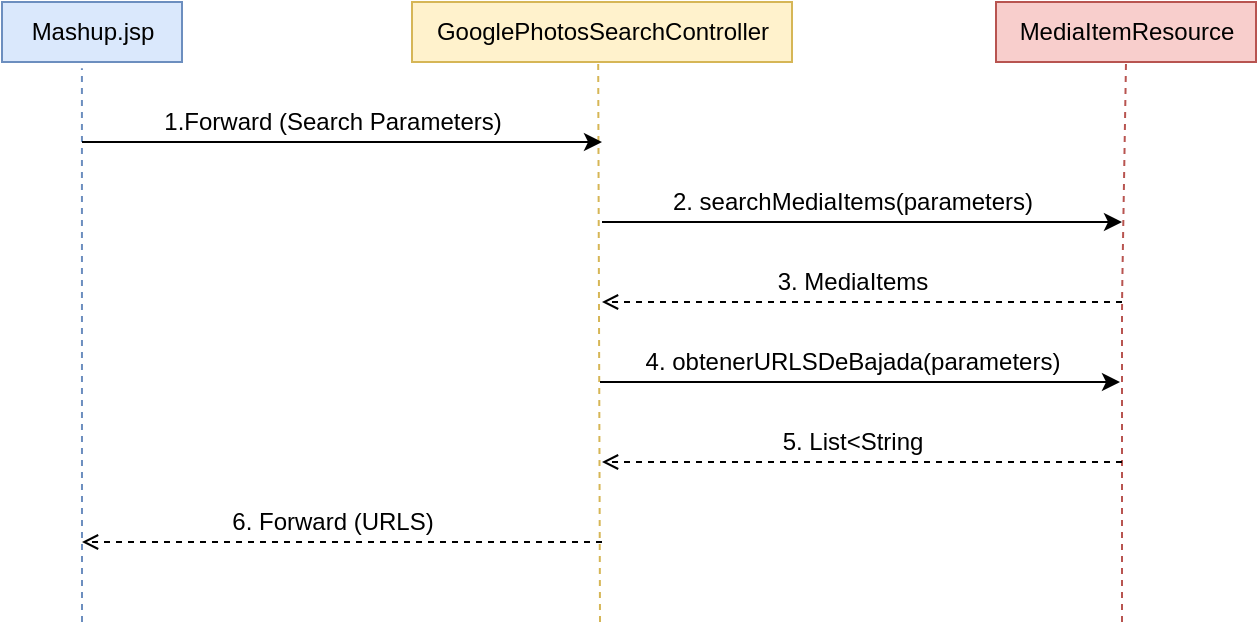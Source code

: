 <mxfile version="13.0.5" type="device"><diagram id="qH1ncW4qxQB80pAKOU6x" name="Page-1"><mxGraphModel dx="868" dy="423" grid="1" gridSize="10" guides="1" tooltips="1" connect="1" arrows="1" fold="1" page="1" pageScale="1" pageWidth="1169" pageHeight="827" math="0" shadow="0"><root><mxCell id="0"/><mxCell id="1" parent="0"/><mxCell id="cnIIfBW7Rt-ctht3rXqw-2" value="Mashup.jsp" style="text;html=1;align=center;verticalAlign=middle;resizable=0;points=[];autosize=1;fillColor=#dae8fc;strokeColor=#6c8ebf;spacing=4;" vertex="1" parent="1"><mxGeometry x="160" y="130" width="90" height="30" as="geometry"/></mxCell><mxCell id="cnIIfBW7Rt-ctht3rXqw-6" value="GooglePhotosSearchController" style="text;html=1;align=center;verticalAlign=middle;resizable=0;points=[];autosize=1;labelBackgroundColor=none;fillColor=#fff2cc;strokeColor=#d6b656;spacing=3;spacingBottom=0;spacingLeft=0;" vertex="1" parent="1"><mxGeometry x="365" y="130" width="190" height="30" as="geometry"/></mxCell><mxCell id="cnIIfBW7Rt-ctht3rXqw-7" value="MediaItemResource" style="text;html=1;align=center;verticalAlign=middle;resizable=0;points=[];autosize=1;fillColor=#f8cecc;strokeColor=#b85450;spacing=3;" vertex="1" parent="1"><mxGeometry x="657" y="130" width="130" height="30" as="geometry"/></mxCell><mxCell id="cnIIfBW7Rt-ctht3rXqw-8" value="" style="endArrow=none;dashed=1;html=1;entryX=0.444;entryY=1.105;entryDx=0;entryDy=0;entryPerimeter=0;fillColor=#dae8fc;strokeColor=#6c8ebf;" edge="1" parent="1" target="cnIIfBW7Rt-ctht3rXqw-2"><mxGeometry width="50" height="50" relative="1" as="geometry"><mxPoint x="200" y="440" as="sourcePoint"/><mxPoint x="480" y="350" as="targetPoint"/></mxGeometry></mxCell><mxCell id="cnIIfBW7Rt-ctht3rXqw-9" value="" style="endArrow=none;dashed=1;html=1;entryX=0.49;entryY=1.01;entryDx=0;entryDy=0;entryPerimeter=0;fillColor=#fff2cc;strokeColor=#d6b656;" edge="1" parent="1" target="cnIIfBW7Rt-ctht3rXqw-6"><mxGeometry width="50" height="50" relative="1" as="geometry"><mxPoint x="459" y="440" as="sourcePoint"/><mxPoint x="480" y="350" as="targetPoint"/></mxGeometry></mxCell><mxCell id="cnIIfBW7Rt-ctht3rXqw-10" value="" style="endArrow=none;dashed=1;html=1;entryX=0.5;entryY=1.01;entryDx=0;entryDy=0;entryPerimeter=0;fillColor=#f8cecc;strokeColor=#b85450;" edge="1" parent="1" target="cnIIfBW7Rt-ctht3rXqw-7"><mxGeometry width="50" height="50" relative="1" as="geometry"><mxPoint x="720" y="440" as="sourcePoint"/><mxPoint x="480" y="350" as="targetPoint"/><Array as="points"><mxPoint x="720" y="280"/></Array></mxGeometry></mxCell><mxCell id="cnIIfBW7Rt-ctht3rXqw-11" value="" style="endArrow=classic;html=1;" edge="1" parent="1"><mxGeometry width="50" height="50" relative="1" as="geometry"><mxPoint x="200" y="200" as="sourcePoint"/><mxPoint x="460" y="200" as="targetPoint"/></mxGeometry></mxCell><mxCell id="cnIIfBW7Rt-ctht3rXqw-12" value="" style="endArrow=classic;html=1;" edge="1" parent="1"><mxGeometry width="50" height="50" relative="1" as="geometry"><mxPoint x="460" y="240" as="sourcePoint"/><mxPoint x="720" y="240" as="targetPoint"/></mxGeometry></mxCell><mxCell id="cnIIfBW7Rt-ctht3rXqw-14" value="" style="endArrow=classic;html=1;" edge="1" parent="1"><mxGeometry width="50" height="50" relative="1" as="geometry"><mxPoint x="459" y="320" as="sourcePoint"/><mxPoint x="719" y="320" as="targetPoint"/></mxGeometry></mxCell><mxCell id="cnIIfBW7Rt-ctht3rXqw-16" value="" style="endArrow=open;html=1;dashed=1;endFill=0;" edge="1" parent="1"><mxGeometry width="50" height="50" relative="1" as="geometry"><mxPoint x="720" y="280" as="sourcePoint"/><mxPoint x="460" y="280" as="targetPoint"/></mxGeometry></mxCell><mxCell id="cnIIfBW7Rt-ctht3rXqw-17" value="" style="endArrow=open;html=1;dashed=1;endFill=0;" edge="1" parent="1"><mxGeometry width="50" height="50" relative="1" as="geometry"><mxPoint x="720" y="360" as="sourcePoint"/><mxPoint x="460" y="360" as="targetPoint"/></mxGeometry></mxCell><mxCell id="cnIIfBW7Rt-ctht3rXqw-18" value="" style="endArrow=open;html=1;dashed=1;endFill=0;" edge="1" parent="1"><mxGeometry width="50" height="50" relative="1" as="geometry"><mxPoint x="460" y="400" as="sourcePoint"/><mxPoint x="200" y="400" as="targetPoint"/></mxGeometry></mxCell><mxCell id="cnIIfBW7Rt-ctht3rXqw-19" value="1.Forward (Search Parameters)" style="text;html=1;align=center;verticalAlign=middle;resizable=0;points=[];autosize=1;" vertex="1" parent="1"><mxGeometry x="230" y="180" width="190" height="20" as="geometry"/></mxCell><mxCell id="cnIIfBW7Rt-ctht3rXqw-20" value="6. Forward (URLS)" style="text;html=1;align=center;verticalAlign=middle;resizable=0;points=[];autosize=1;" vertex="1" parent="1"><mxGeometry x="265" y="380" width="120" height="20" as="geometry"/></mxCell><mxCell id="cnIIfBW7Rt-ctht3rXqw-28" value="2. searchMediaItems(parameters)" style="text;html=1;align=center;verticalAlign=middle;resizable=0;points=[];autosize=1;" vertex="1" parent="1"><mxGeometry x="485" y="220" width="200" height="20" as="geometry"/></mxCell><mxCell id="cnIIfBW7Rt-ctht3rXqw-29" value="3. MediaItems" style="text;html=1;align=center;verticalAlign=middle;resizable=0;points=[];autosize=1;" vertex="1" parent="1"><mxGeometry x="540" y="260" width="90" height="20" as="geometry"/></mxCell><mxCell id="cnIIfBW7Rt-ctht3rXqw-30" value="4. obtenerURLSDeBajada(parameters)" style="text;html=1;align=center;verticalAlign=middle;resizable=0;points=[];autosize=1;" vertex="1" parent="1"><mxGeometry x="470" y="300" width="230" height="20" as="geometry"/></mxCell><mxCell id="cnIIfBW7Rt-ctht3rXqw-31" value="5. List&amp;lt;String" style="text;html=1;align=center;verticalAlign=middle;resizable=0;points=[];autosize=1;" vertex="1" parent="1"><mxGeometry x="540" y="340" width="90" height="20" as="geometry"/></mxCell></root></mxGraphModel></diagram></mxfile>